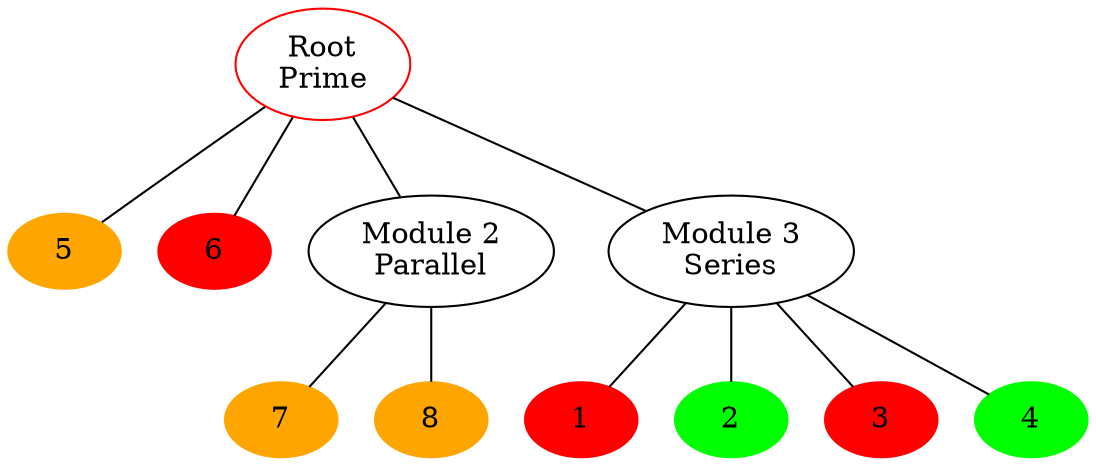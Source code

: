 graph G
{
    {
        node [style="filled"]
        1 2 3 4 5 6 7 8
    }
    Module1 [label="Root\nPrime"]
    Module1 [color="red"]
    Module2 [label="Module 2\nParallel"]
    Module3 [label="Module 3\nSeries"]


    Module1 -- {Module2 Module3 5 6}
    Module3 -- {1 2 3 4}
    Module2 -- {7 8}

    5 [color="orange"]
    6 [color="red"]

    1 [color="red"]
    2 [color="green"]
    3 [color="red"]
    4 [color="green"]

    7 [color="orange"]
    8 [color="orange"]
}
